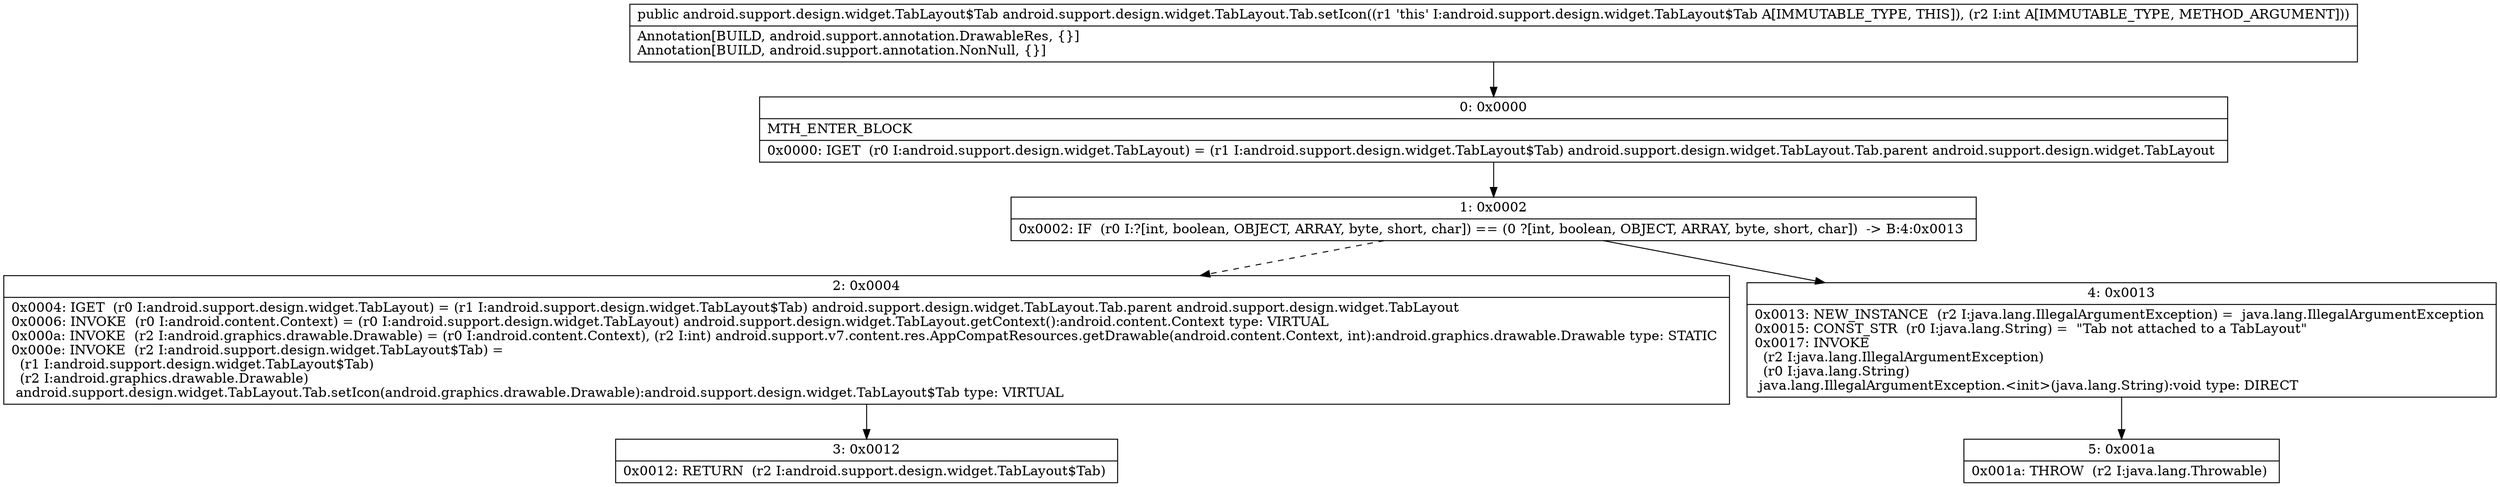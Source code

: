 digraph "CFG forandroid.support.design.widget.TabLayout.Tab.setIcon(I)Landroid\/support\/design\/widget\/TabLayout$Tab;" {
Node_0 [shape=record,label="{0\:\ 0x0000|MTH_ENTER_BLOCK\l|0x0000: IGET  (r0 I:android.support.design.widget.TabLayout) = (r1 I:android.support.design.widget.TabLayout$Tab) android.support.design.widget.TabLayout.Tab.parent android.support.design.widget.TabLayout \l}"];
Node_1 [shape=record,label="{1\:\ 0x0002|0x0002: IF  (r0 I:?[int, boolean, OBJECT, ARRAY, byte, short, char]) == (0 ?[int, boolean, OBJECT, ARRAY, byte, short, char])  \-\> B:4:0x0013 \l}"];
Node_2 [shape=record,label="{2\:\ 0x0004|0x0004: IGET  (r0 I:android.support.design.widget.TabLayout) = (r1 I:android.support.design.widget.TabLayout$Tab) android.support.design.widget.TabLayout.Tab.parent android.support.design.widget.TabLayout \l0x0006: INVOKE  (r0 I:android.content.Context) = (r0 I:android.support.design.widget.TabLayout) android.support.design.widget.TabLayout.getContext():android.content.Context type: VIRTUAL \l0x000a: INVOKE  (r2 I:android.graphics.drawable.Drawable) = (r0 I:android.content.Context), (r2 I:int) android.support.v7.content.res.AppCompatResources.getDrawable(android.content.Context, int):android.graphics.drawable.Drawable type: STATIC \l0x000e: INVOKE  (r2 I:android.support.design.widget.TabLayout$Tab) = \l  (r1 I:android.support.design.widget.TabLayout$Tab)\l  (r2 I:android.graphics.drawable.Drawable)\l android.support.design.widget.TabLayout.Tab.setIcon(android.graphics.drawable.Drawable):android.support.design.widget.TabLayout$Tab type: VIRTUAL \l}"];
Node_3 [shape=record,label="{3\:\ 0x0012|0x0012: RETURN  (r2 I:android.support.design.widget.TabLayout$Tab) \l}"];
Node_4 [shape=record,label="{4\:\ 0x0013|0x0013: NEW_INSTANCE  (r2 I:java.lang.IllegalArgumentException) =  java.lang.IllegalArgumentException \l0x0015: CONST_STR  (r0 I:java.lang.String) =  \"Tab not attached to a TabLayout\" \l0x0017: INVOKE  \l  (r2 I:java.lang.IllegalArgumentException)\l  (r0 I:java.lang.String)\l java.lang.IllegalArgumentException.\<init\>(java.lang.String):void type: DIRECT \l}"];
Node_5 [shape=record,label="{5\:\ 0x001a|0x001a: THROW  (r2 I:java.lang.Throwable) \l}"];
MethodNode[shape=record,label="{public android.support.design.widget.TabLayout$Tab android.support.design.widget.TabLayout.Tab.setIcon((r1 'this' I:android.support.design.widget.TabLayout$Tab A[IMMUTABLE_TYPE, THIS]), (r2 I:int A[IMMUTABLE_TYPE, METHOD_ARGUMENT]))  | Annotation[BUILD, android.support.annotation.DrawableRes, \{\}]\lAnnotation[BUILD, android.support.annotation.NonNull, \{\}]\l}"];
MethodNode -> Node_0;
Node_0 -> Node_1;
Node_1 -> Node_2[style=dashed];
Node_1 -> Node_4;
Node_2 -> Node_3;
Node_4 -> Node_5;
}

